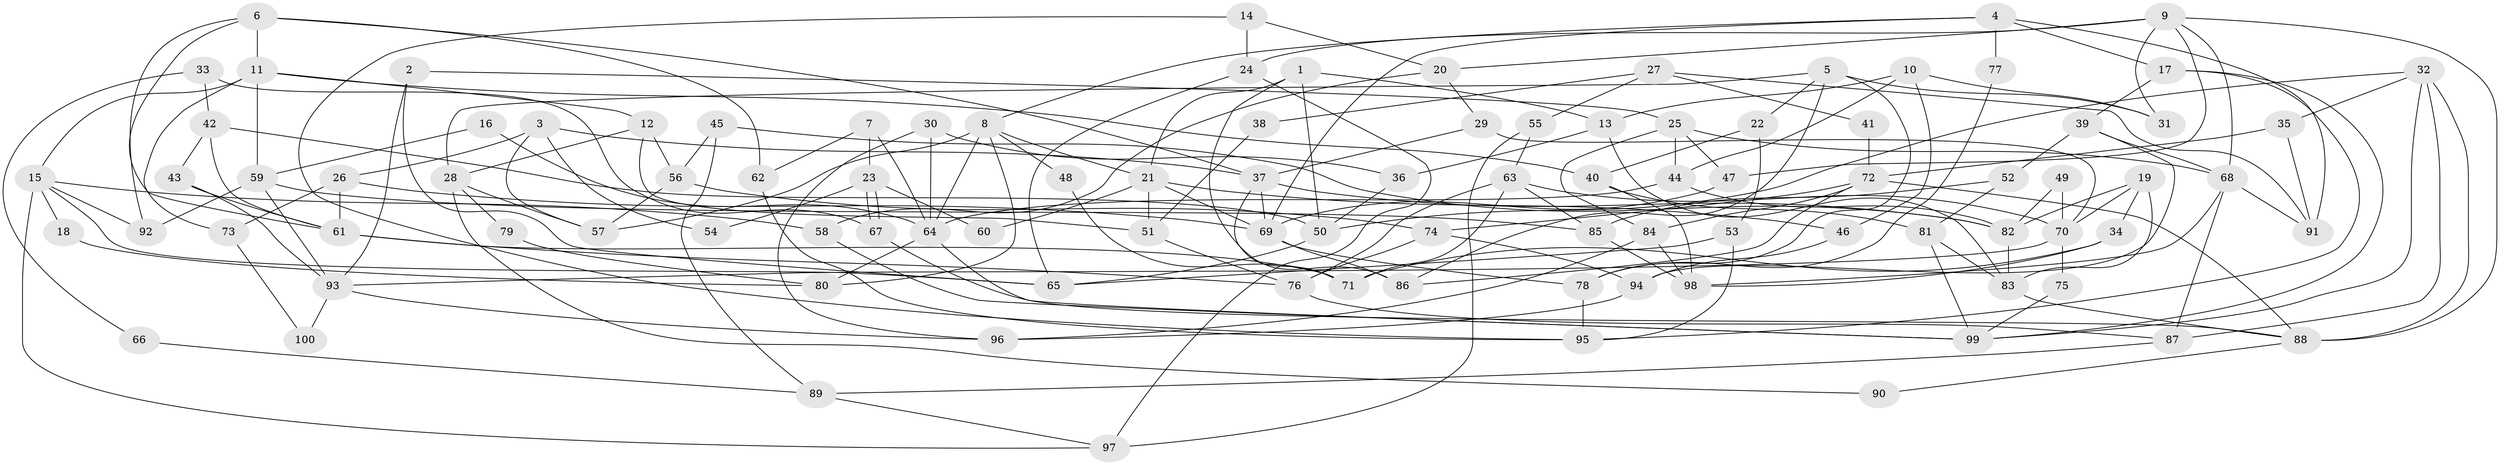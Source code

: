 // coarse degree distribution, {6: 0.18032786885245902, 4: 0.21311475409836064, 9: 0.04918032786885246, 7: 0.08196721311475409, 3: 0.14754098360655737, 5: 0.13114754098360656, 8: 0.06557377049180328, 2: 0.09836065573770492, 11: 0.01639344262295082, 10: 0.01639344262295082}
// Generated by graph-tools (version 1.1) at 2025/24/03/03/25 07:24:02]
// undirected, 100 vertices, 200 edges
graph export_dot {
graph [start="1"]
  node [color=gray90,style=filled];
  1;
  2;
  3;
  4;
  5;
  6;
  7;
  8;
  9;
  10;
  11;
  12;
  13;
  14;
  15;
  16;
  17;
  18;
  19;
  20;
  21;
  22;
  23;
  24;
  25;
  26;
  27;
  28;
  29;
  30;
  31;
  32;
  33;
  34;
  35;
  36;
  37;
  38;
  39;
  40;
  41;
  42;
  43;
  44;
  45;
  46;
  47;
  48;
  49;
  50;
  51;
  52;
  53;
  54;
  55;
  56;
  57;
  58;
  59;
  60;
  61;
  62;
  63;
  64;
  65;
  66;
  67;
  68;
  69;
  70;
  71;
  72;
  73;
  74;
  75;
  76;
  77;
  78;
  79;
  80;
  81;
  82;
  83;
  84;
  85;
  86;
  87;
  88;
  89;
  90;
  91;
  92;
  93;
  94;
  95;
  96;
  97;
  98;
  99;
  100;
  1 -- 50;
  1 -- 21;
  1 -- 13;
  1 -- 86;
  2 -- 93;
  2 -- 25;
  2 -- 65;
  3 -- 57;
  3 -- 37;
  3 -- 26;
  3 -- 54;
  4 -- 91;
  4 -- 69;
  4 -- 8;
  4 -- 17;
  4 -- 77;
  5 -- 86;
  5 -- 31;
  5 -- 22;
  5 -- 28;
  5 -- 78;
  6 -- 37;
  6 -- 11;
  6 -- 61;
  6 -- 62;
  6 -- 92;
  7 -- 62;
  7 -- 64;
  7 -- 23;
  8 -- 64;
  8 -- 21;
  8 -- 48;
  8 -- 57;
  8 -- 80;
  9 -- 88;
  9 -- 47;
  9 -- 20;
  9 -- 24;
  9 -- 31;
  9 -- 68;
  10 -- 44;
  10 -- 46;
  10 -- 13;
  10 -- 31;
  11 -- 40;
  11 -- 15;
  11 -- 12;
  11 -- 59;
  11 -- 73;
  12 -- 56;
  12 -- 28;
  12 -- 51;
  13 -- 36;
  13 -- 83;
  14 -- 20;
  14 -- 24;
  14 -- 95;
  15 -- 92;
  15 -- 65;
  15 -- 18;
  15 -- 58;
  15 -- 97;
  16 -- 59;
  16 -- 64;
  17 -- 95;
  17 -- 39;
  17 -- 99;
  18 -- 80;
  19 -- 82;
  19 -- 70;
  19 -- 34;
  19 -- 83;
  20 -- 29;
  20 -- 58;
  21 -- 69;
  21 -- 46;
  21 -- 51;
  21 -- 60;
  22 -- 40;
  22 -- 53;
  23 -- 67;
  23 -- 67;
  23 -- 54;
  23 -- 60;
  24 -- 97;
  24 -- 65;
  25 -- 68;
  25 -- 84;
  25 -- 44;
  25 -- 47;
  26 -- 61;
  26 -- 69;
  26 -- 73;
  27 -- 55;
  27 -- 91;
  27 -- 38;
  27 -- 41;
  28 -- 57;
  28 -- 79;
  28 -- 90;
  29 -- 70;
  29 -- 37;
  30 -- 36;
  30 -- 96;
  30 -- 64;
  32 -- 87;
  32 -- 99;
  32 -- 35;
  32 -- 50;
  32 -- 88;
  33 -- 42;
  33 -- 67;
  33 -- 66;
  34 -- 71;
  34 -- 98;
  35 -- 72;
  35 -- 91;
  36 -- 50;
  37 -- 69;
  37 -- 82;
  37 -- 71;
  38 -- 51;
  39 -- 68;
  39 -- 52;
  39 -- 94;
  40 -- 81;
  40 -- 98;
  41 -- 72;
  42 -- 50;
  42 -- 61;
  42 -- 43;
  43 -- 61;
  43 -- 93;
  44 -- 64;
  44 -- 82;
  45 -- 82;
  45 -- 56;
  45 -- 89;
  46 -- 94;
  47 -- 69;
  48 -- 71;
  49 -- 70;
  49 -- 82;
  50 -- 65;
  51 -- 76;
  52 -- 81;
  52 -- 85;
  53 -- 65;
  53 -- 95;
  55 -- 97;
  55 -- 63;
  56 -- 57;
  56 -- 74;
  58 -- 99;
  59 -- 85;
  59 -- 92;
  59 -- 93;
  61 -- 76;
  61 -- 71;
  62 -- 95;
  63 -- 71;
  63 -- 85;
  63 -- 70;
  63 -- 76;
  64 -- 99;
  64 -- 80;
  66 -- 89;
  67 -- 88;
  68 -- 98;
  68 -- 87;
  68 -- 91;
  69 -- 78;
  69 -- 86;
  70 -- 93;
  70 -- 75;
  72 -- 86;
  72 -- 88;
  72 -- 74;
  72 -- 84;
  73 -- 100;
  74 -- 76;
  74 -- 94;
  75 -- 99;
  76 -- 87;
  77 -- 78;
  78 -- 95;
  79 -- 80;
  81 -- 99;
  81 -- 83;
  82 -- 83;
  83 -- 88;
  84 -- 96;
  84 -- 98;
  85 -- 98;
  87 -- 89;
  88 -- 90;
  89 -- 97;
  93 -- 96;
  93 -- 100;
  94 -- 96;
}
